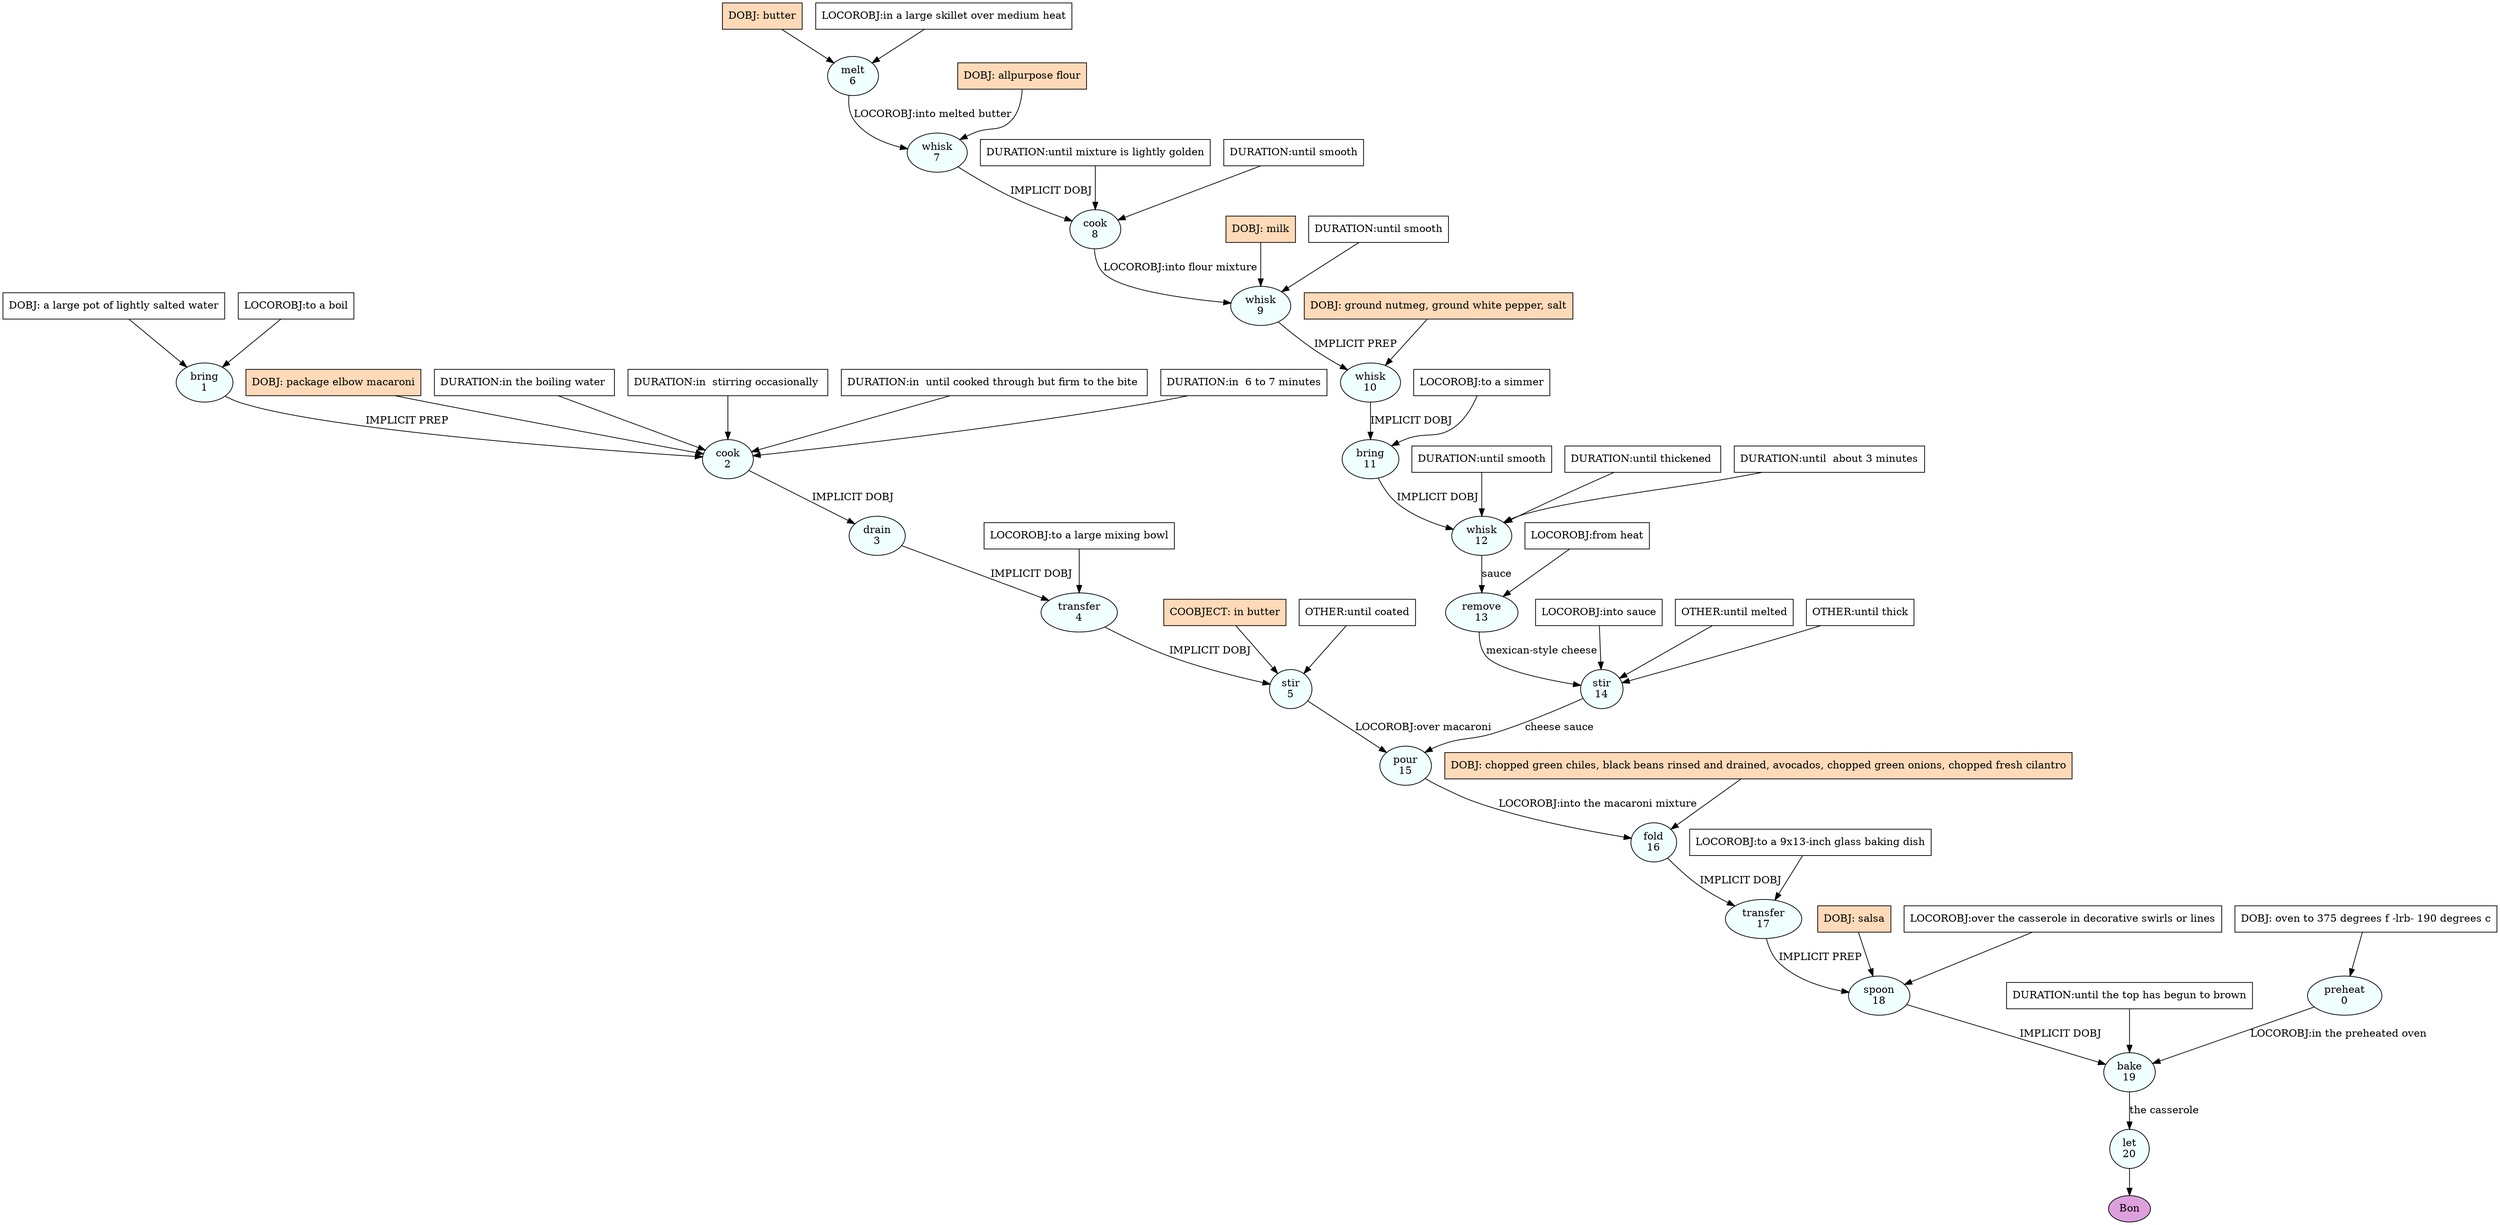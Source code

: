 digraph recipe {
E0[label="preheat
0", shape=oval, style=filled, fillcolor=azure]
E1[label="bring
1", shape=oval, style=filled, fillcolor=azure]
E2[label="cook
2", shape=oval, style=filled, fillcolor=azure]
E3[label="drain
3", shape=oval, style=filled, fillcolor=azure]
E4[label="transfer
4", shape=oval, style=filled, fillcolor=azure]
E5[label="stir
5", shape=oval, style=filled, fillcolor=azure]
E6[label="melt
6", shape=oval, style=filled, fillcolor=azure]
E7[label="whisk
7", shape=oval, style=filled, fillcolor=azure]
E8[label="cook
8", shape=oval, style=filled, fillcolor=azure]
E9[label="whisk
9", shape=oval, style=filled, fillcolor=azure]
E10[label="whisk
10", shape=oval, style=filled, fillcolor=azure]
E11[label="bring
11", shape=oval, style=filled, fillcolor=azure]
E12[label="whisk
12", shape=oval, style=filled, fillcolor=azure]
E13[label="remove
13", shape=oval, style=filled, fillcolor=azure]
E14[label="stir
14", shape=oval, style=filled, fillcolor=azure]
E15[label="pour
15", shape=oval, style=filled, fillcolor=azure]
E16[label="fold
16", shape=oval, style=filled, fillcolor=azure]
E17[label="transfer
17", shape=oval, style=filled, fillcolor=azure]
E18[label="spoon
18", shape=oval, style=filled, fillcolor=azure]
E19[label="bake
19", shape=oval, style=filled, fillcolor=azure]
E20[label="let
20", shape=oval, style=filled, fillcolor=azure]
D6[label="DOBJ: butter", shape=box, style=filled, fillcolor=peachpuff]
D6 -> E6
P6_0[label="LOCOROBJ:in a large skillet over medium heat", shape=box, style=filled, fillcolor=white]
P6_0 -> E6
D0[label="DOBJ: oven to 375 degrees f -lrb- 190 degrees c", shape=box, style=filled, fillcolor=white]
D0 -> E0
D1[label="DOBJ: a large pot of lightly salted water", shape=box, style=filled, fillcolor=white]
D1 -> E1
P1_0[label="LOCOROBJ:to a boil", shape=box, style=filled, fillcolor=white]
P1_0 -> E1
D2_ing[label="DOBJ: package elbow macaroni", shape=box, style=filled, fillcolor=peachpuff]
D2_ing -> E2
E1 -> E2 [label="IMPLICIT PREP"]
P2_1_0[label="DURATION:in the boiling water ", shape=box, style=filled, fillcolor=white]
P2_1_0 -> E2
P2_1_1[label="DURATION:in  stirring occasionally ", shape=box, style=filled, fillcolor=white]
P2_1_1 -> E2
P2_1_2[label="DURATION:in  until cooked through but firm to the bite ", shape=box, style=filled, fillcolor=white]
P2_1_2 -> E2
P2_1_3[label="DURATION:in  6 to 7 minutes", shape=box, style=filled, fillcolor=white]
P2_1_3 -> E2
E2 -> E3 [label="IMPLICIT DOBJ"]
E3 -> E4 [label="IMPLICIT DOBJ"]
P4_0_0[label="LOCOROBJ:to a large mixing bowl", shape=box, style=filled, fillcolor=white]
P4_0_0 -> E4
E4 -> E5 [label="IMPLICIT DOBJ"]
P5_0_ing[label="COOBJECT: in butter", shape=box, style=filled, fillcolor=peachpuff]
P5_0_ing -> E5
P5_1_0[label="OTHER:until coated", shape=box, style=filled, fillcolor=white]
P5_1_0 -> E5
D7_ing[label="DOBJ: allpurpose flour", shape=box, style=filled, fillcolor=peachpuff]
D7_ing -> E7
E6 -> E7 [label="LOCOROBJ:into melted butter"]
E7 -> E8 [label="IMPLICIT DOBJ"]
P8_0_0[label="DURATION:until mixture is lightly golden", shape=box, style=filled, fillcolor=white]
P8_0_0 -> E8
P8_0_1[label="DURATION:until smooth", shape=box, style=filled, fillcolor=white]
P8_0_1 -> E8
D9_ing[label="DOBJ: milk", shape=box, style=filled, fillcolor=peachpuff]
D9_ing -> E9
E8 -> E9 [label="LOCOROBJ:into flour mixture"]
P9_1_0[label="DURATION:until smooth", shape=box, style=filled, fillcolor=white]
P9_1_0 -> E9
D10_ing[label="DOBJ: ground nutmeg, ground white pepper, salt", shape=box, style=filled, fillcolor=peachpuff]
D10_ing -> E10
E9 -> E10 [label="IMPLICIT PREP"]
E10 -> E11 [label="IMPLICIT DOBJ"]
P11_0_0[label="LOCOROBJ:to a simmer", shape=box, style=filled, fillcolor=white]
P11_0_0 -> E11
E11 -> E12 [label="IMPLICIT DOBJ"]
P12_0_0[label="DURATION:until smooth", shape=box, style=filled, fillcolor=white]
P12_0_0 -> E12
P12_0_1[label="DURATION:until thickened ", shape=box, style=filled, fillcolor=white]
P12_0_1 -> E12
P12_0_2[label="DURATION:until  about 3 minutes", shape=box, style=filled, fillcolor=white]
P12_0_2 -> E12
E12 -> E13 [label="sauce"]
P13_0_0[label="LOCOROBJ:from heat", shape=box, style=filled, fillcolor=white]
P13_0_0 -> E13
E13 -> E14 [label="mexican-style cheese"]
P14_0_0[label="LOCOROBJ:into sauce", shape=box, style=filled, fillcolor=white]
P14_0_0 -> E14
P14_1_0[label="OTHER:until melted", shape=box, style=filled, fillcolor=white]
P14_1_0 -> E14
P14_1_1[label="OTHER:until thick", shape=box, style=filled, fillcolor=white]
P14_1_1 -> E14
E14 -> E15 [label="cheese sauce"]
E5 -> E15 [label="LOCOROBJ:over macaroni"]
D16_ing[label="DOBJ: chopped green chiles, black beans rinsed and drained, avocados, chopped green onions, chopped fresh cilantro", shape=box, style=filled, fillcolor=peachpuff]
D16_ing -> E16
E15 -> E16 [label="LOCOROBJ:into the macaroni mixture"]
E16 -> E17 [label="IMPLICIT DOBJ"]
P17_0_0[label="LOCOROBJ:to a 9x13-inch glass baking dish", shape=box, style=filled, fillcolor=white]
P17_0_0 -> E17
D18_ing[label="DOBJ: salsa", shape=box, style=filled, fillcolor=peachpuff]
D18_ing -> E18
E17 -> E18 [label="IMPLICIT PREP"]
P18_1_0[label="LOCOROBJ:over the casserole in decorative swirls or lines", shape=box, style=filled, fillcolor=white]
P18_1_0 -> E18
E18 -> E19 [label="IMPLICIT DOBJ"]
E0 -> E19 [label="LOCOROBJ:in the preheated oven"]
P19_1_0[label="DURATION:until the top has begun to brown", shape=box, style=filled, fillcolor=white]
P19_1_0 -> E19
E19 -> E20 [label="the casserole"]
EOR[label="Bon", shape=oval, style=filled, fillcolor=plum]
E20 -> EOR
}
